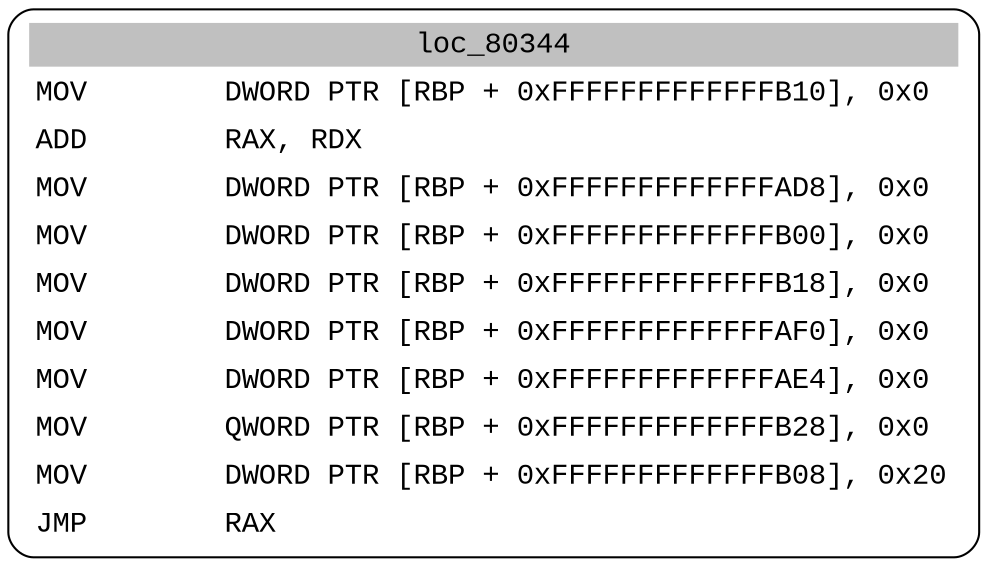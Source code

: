 digraph asm_graph {
1941 [
shape="Mrecord" fontname="Courier New"label =<<table border="0" cellborder="0" cellpadding="3"><tr><td align="center" colspan="2" bgcolor="grey">loc_80344</td></tr><tr><td align="left">MOV        DWORD PTR [RBP + 0xFFFFFFFFFFFFFB10], 0x0</td></tr><tr><td align="left">ADD        RAX, RDX</td></tr><tr><td align="left">MOV        DWORD PTR [RBP + 0xFFFFFFFFFFFFFAD8], 0x0</td></tr><tr><td align="left">MOV        DWORD PTR [RBP + 0xFFFFFFFFFFFFFB00], 0x0</td></tr><tr><td align="left">MOV        DWORD PTR [RBP + 0xFFFFFFFFFFFFFB18], 0x0</td></tr><tr><td align="left">MOV        DWORD PTR [RBP + 0xFFFFFFFFFFFFFAF0], 0x0</td></tr><tr><td align="left">MOV        DWORD PTR [RBP + 0xFFFFFFFFFFFFFAE4], 0x0</td></tr><tr><td align="left">MOV        QWORD PTR [RBP + 0xFFFFFFFFFFFFFB28], 0x0</td></tr><tr><td align="left">MOV        DWORD PTR [RBP + 0xFFFFFFFFFFFFFB08], 0x20</td></tr><tr><td align="left">JMP        RAX</td></tr></table>> ];
}